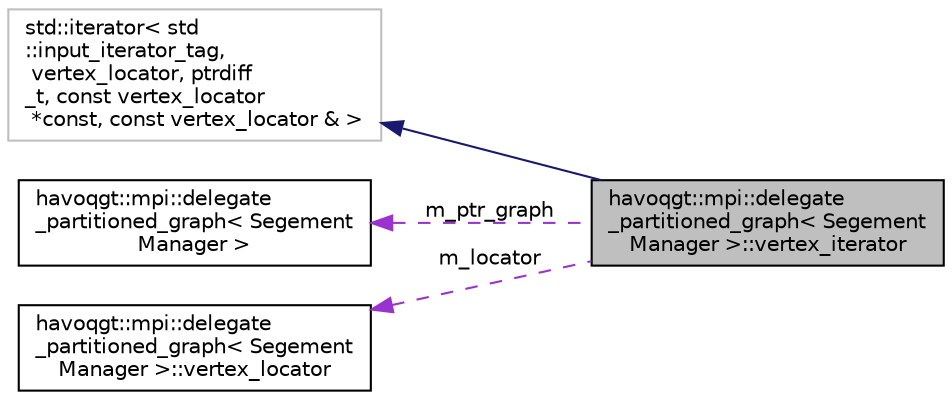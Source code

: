 digraph "havoqgt::mpi::delegate_partitioned_graph&lt; SegementManager &gt;::vertex_iterator"
{
  edge [fontname="Helvetica",fontsize="10",labelfontname="Helvetica",labelfontsize="10"];
  node [fontname="Helvetica",fontsize="10",shape=record];
  rankdir="LR";
  Node1 [label="havoqgt::mpi::delegate\l_partitioned_graph\< Segement\lManager \>::vertex_iterator",height=0.2,width=0.4,color="black", fillcolor="grey75", style="filled", fontcolor="black"];
  Node2 -> Node1 [dir="back",color="midnightblue",fontsize="10",style="solid",fontname="Helvetica"];
  Node2 [label="std::iterator\< std\l::input_iterator_tag,\l vertex_locator, ptrdiff\l_t, const vertex_locator\l *const, const vertex_locator & \>",height=0.2,width=0.4,color="grey75", fillcolor="white", style="filled"];
  Node3 -> Node1 [dir="back",color="darkorchid3",fontsize="10",style="dashed",label=" m_ptr_graph" ,fontname="Helvetica"];
  Node3 [label="havoqgt::mpi::delegate\l_partitioned_graph\< Segement\lManager \>",height=0.2,width=0.4,color="black", fillcolor="white", style="filled",URL="$classhavoqgt_1_1mpi_1_1delegate__partitioned__graph.html"];
  Node4 -> Node1 [dir="back",color="darkorchid3",fontsize="10",style="dashed",label=" m_locator" ,fontname="Helvetica"];
  Node4 [label="havoqgt::mpi::delegate\l_partitioned_graph\< Segement\lManager \>::vertex_locator",height=0.2,width=0.4,color="black", fillcolor="white", style="filled",URL="$classhavoqgt_1_1mpi_1_1delegate__partitioned__graph_1_1vertex__locator.html"];
}
